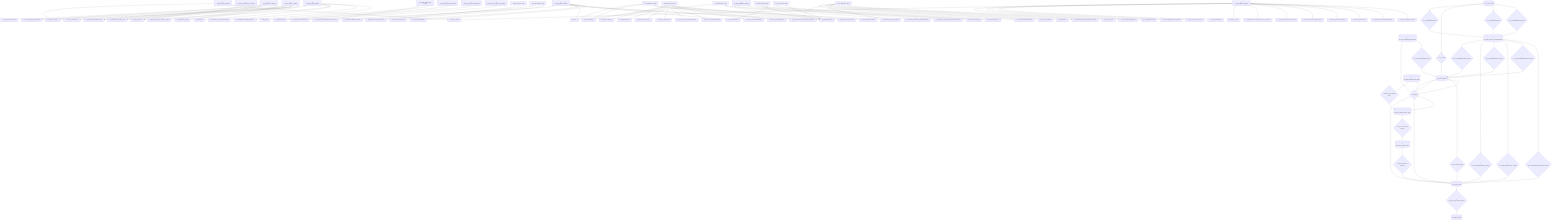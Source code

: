 ﻿graph TD
    TR_DEV_DAILY_0630AM[⏰ TR_DEV_DAILY_0630AM]
    TR_DEV_DAILY_0630AM --> pl_TBCO_to_NHSC
    TR_DEV_DAILY_0630AM --> pl_NHSC_V_KONP
    TR_DEV_DAILY_0630AM --> PL_Salesforce_Master
    TR_Dev_First_11Days_and_LastDay[⏰ TR_Dev_First_11Days_and_LastDay]
    TR_PRD_DAILY_1205AM[⏰ TR_PRD_DAILY_1205AM]
    TR_PRD_DAILY_1205AM --> PL_CALENDAR_FLAGS
    TR_PRD_DAILY_1205AM --> PL_MATERIAL_MASTER_DATA
    TR_PRD_DAILY_1205AM --> PL_CUSTOMER_MASTER_DATA
    TR_PRD_DAILY_1205AM --> PL_TBCO_MASTER_DATA
    TR_PRD_DAILY_1205AM --> PL_GET_Shipping_Days_Updates
    TR_DEV_DAILY_1205AM[⏰ TR_DEV_DAILY_1205AM]
    TR_DEV_DAILY_1205AM --> PL_CALENDAR_FLAGS
    TR_DEV_DAILY_1205AM --> PL_MATERIAL_MASTER_DATA
    TR_DEV_DAILY_1205AM --> PL_CUSTOMER_MASTER_DATA
    TR_DEV_DAILY_1205AM --> pl_NHSC_NHSC_RPT_AMDR_V_MARA
    TR_DEV_DAILY_1205AM --> PL_GET_Shipping_Days_Updates
    TR_DEV_DAILY_1205AM --> PL_Circana_Consumption
    TR_PRD_DAILY_Every_3_Hours[⏰ TR_PRD_DAILY_Every 3 Hours]
    TR_PRD_DAILY_Every_3_Hours --> SHP_Master
    TR_PRD_DAILY_Every_3_Hours --> PL_ColleagueDataMedicalMedia_TemplateFile
    TR_DEV_MON_TO_FRI_0500AM[⏰ TR_DEV_MON_TO_FRI_0500AM]
    TR_DEV_MON_TO_FRI_0500AM --> pl_IntegratedOrders
    TR_PRD_First_11Days_and_LastDay[⏰ TR_PRD_First_11Days_and_LastDay]
    TR_PRD_First_11Days_and_LastDay --> PL_Monthly_IncomeStatement
    TR_PRD_DAILY_1600[⏰ TR_PRD_DAILY_1600]
    TR_PRD_DAILY_1600 --> SNOWFLAKE_TO_DW_PIPELINE
    TR_PRD_DAILY_1600 --> PL_PURITAN_ORDER_HOURLY
    TR_DEV_DAILY_1600[⏰ TR_DEV_DAILY_1600]
    TR_DEV_DAILY_1600 --> SNOWFLAKE_TO_DW_PIPELINE
    TR_PRD_DAILY_0630AM[⏰ TR_PRD_DAILY_0630AM]
    TR_PRD_DAILY_0630AM --> PL_DEMAND_PLANNING_REPORTS
    TR_PRD_DAILY_0630AM --> PL_OSPREY_TO_AZURE_SYNAPSE
    TR_PRD_DAILY_0630AM --> pl_TBCO_to_NHSC
    TR_PRD_DAILY_0630AM --> PL_BasePrice
    TR_PRD_DAILY_0630AM --> PL_Salesforce_Master
    TR_PRD_DAILY_0700AM[⏰ TR_PRD_DAILY_0700AM]
    TR_PRD_DAILY_0700AM --> PL_PCard_ColleagueData
    TR_PRD_DAILY_0700AM --> PL_CostCenter_Reporting
    TR_PRD_DAILY_0700AM --> PL_OrderManagement
    TR_PRD_DAILY_0700AM --> pl_NHSC_Planned_Process_SnapShot_Master
    TR_PRD_DAILY_0700AM --> pl_AgeingStockReport
    TR_PRD_DAILY_0700AM --> pl_RRP4
    TR_PRD_DAILY_0700AM --> PL_ColleagueDataMedicalMedia_TemplateFile
    TR_PRD_DAILY_3AM[⏰ TR_PRD_DAILY_3AM]
    TR_PRD_DAILY_3AM --> pl_NHSC_GlobalSC_Master
    TR_PRD_DAILY_3AM --> pl_NHSC_Product_Hierarchy
    TR_PRD_DAILY_3AM --> pl_NHSC_V_BR_BillOfMaterial
    TR_PRD_DAILY_3AM --> pl_NHSC_V_GeneralMaterialData
    TR_PRD_DAILY_3AM --> pl_NHSC_V_MaterialDescriptions
    TR_PRD_DAILY_3AM --> pl_NHSC_V_MaterialGroupDescriptions
    TR_PRD_DAILY_3AM --> pl_NHSC_V_OOS_DATA
    TR_PRD_DAILY_3AM --> pl_NHSC_V_OOS_DATA_1
    TR_PRD_DAILY_3AM --> pl_GetVendorMaster
    TR_PRD_DAILY_3AM --> PL_AS400_BulkPlan
    TR_PRD_DAILY_3AM --> BOM_Master_FullLoad
    TR_PRD_MON_TO_FRI_0500AM[⏰ TR_PRD_MON_TO_FRI_0500AM]
    TR_PRD_MON_TO_FRI_0500AM --> pl_IntegratedOrders
    TR_PRD_MONTHLY_0600AM[⏰ TR_PRD_MONTHLY_0600AM]
    TR_PRD_MONTHLY_0600AM --> PL_OSPREY_TO_AZURE_SYNAPSE_SNAPSHOT
    TR_PRD_MONTHLY_0600AM --> PL_PURITAN_CUSTOMER_SEGMENTATION
    TR_PRD_DAILY_0300[⏰ TR_PRD_DAILY_0300]
    TR_PRD_DAILY_0300 --> PL_OrderStatusTracking
    TR_PRD_DAILY_0300 --> PL_OrderChangeLogIntegrated
    TR_PRD_DAILY_0300 --> PL_DWH_TO_OSD
    TR_PRD_DAILY_0300 --> PL_PURITAN_DATA_TO_AZURE
    TR_PRD_DAILY_0300 --> PL_PURITAN_SHIPEDGE_ORDERS_RECON
    TR_PRD_DAILY_0300 --> pl_NHSC_Planned_Process_SnapShot_Master
    TR_PRD_DAILY_0300 --> pl_PhysicalStock
    TR_PRD_DAILY_0300 --> pl_Get_AS400_Tables
    TR_PRD_DAILY_0400AM[⏰ TR_PRD_DAILY_0400AM]
    TR_PRD_DAILY_0400AM --> PL_GSC_ORDERHD_STATUS
    TR_PRD_DAILY_0400AM --> PL_PURITAN_SHPEDGE_INVENTORY
    TR_PRD_DAILY_0400AM --> PL_Master_Amazon_SFR
    TR_PRD_DAILY_0400AM --> PL_Master_Amazon_MarketShare
    TR_PRD_DAILY_0400AM --> PL_TBCO_PURITAN_AFRAME_DATA
    TR_PRD_DAILY_0400AM --> PL_GET_Customer_Master_Grouping
    TR_PRD_DAILY_0400AM --> PL_PURITAN_SETTLMT_PYMT_ADJ_TO_AZURE
    TR_PRD_DAILY_0400AM --> pl_NHSC_V_A004
    TR_PRD_DAILY_0400AM --> pl_NHSC_V_KONP
    TR_PRD_DAILY_0400AM --> PL_GET_ProductGroups
    TR_PRD_DAILY_0400AM --> PL_GET_Orgain_YTD_Actuals
    TR_PRD_DAILY_0400AM --> PL_AGILE_PQM_DATA_TO_AZURE
    TR_PRD_DAILY_2PM[⏰ TR_PRD_DAILY_2PM]
    TR_PRD_DAILY_2PM --> pl_AgeingStockReport
    TR_PRD_DAILY_2PM --> pl_GetDemandPlan_Hist
    TR_PRD_DAILY_2PM --> pl_RRP4
    TR_PRD_DAILY_9AM[⏰ TR_PRD_DAILY_9AM]
    TR_PRD_DAILY_9AM --> pl_AgeingStockReport
    TR_PRD_DAILY_9AM --> PL_PURITAN_DATA_TO_AZURE
    TR_PRD_DAILY_9AM --> pl_GetVendorMaster
    TR_PRD_DAILY_9AM --> pl_RRP4
    TR_DEV_DAILY_2PM[⏰ TR_DEV_DAILY_2PM]
    TR_DEV_DAILY_2PM --> pl_AgeingStockReport
    TR_DEV_DAILY_2PM --> pl_GetDemandPlan_Hist
    TR_DEV_DAILY_9AM[⏰ TR_DEV_DAILY_9AM]
    TR_DEV_DAILY_9AM --> PL_OrderManagement
    TR_DEV_DAILY_9AM --> pl_AgeingStockReport
    TR_DEV_DAILY_9AM --> PL_AmazonFactDetailSalesDaily
    TR_DEV_DAILY_9AM --> PL_Amazon_ESG_ERP
    DS_C2C_SAPHANA_B9E_Generic[(💾 DS_C2C_SAPHANA_B9E_Generic)] --> CD_CV_SALES_SUMMARY_PBI{🔄 CD_CV_SALES_SUMMARY_PBI}
    CD_CV_SALES_SUMMARY_PBI --> DS_ADLS_Generic[(💾 DS_ADLS_Generic)]
    DS_EDW_SNOWFLAKE_PROD[(💾 DS_EDW_SNOWFLAKE_PROD)] --> Copy_data1{🔄 Copy data1}
    Copy_data1 --> DS_ADLS_BLOB_Generic_COPY[(💾 DS_ADLS_BLOB_Generic_COPY)]
    DS_C2C_SAPHANA_B9E_Generic[(💾 DS_C2C_SAPHANA_B9E_Generic)] --> Copy_data1{🔄 Copy data1}
    Copy_data1 --> DS_ADLS_Generic[(💾 DS_ADLS_Generic)]
    DS_SQL_GSCDB[(💾 DS_SQL_GSCDB)] --> CD_V_MaterialGroupDescriptions{🔄 CD_V_MaterialGroupDescriptions}
    CD_V_MaterialGroupDescriptions --> DS_ADLS_Generic_DynamicDelimiter[(💾 DS_ADLS_Generic_DynamicDelimiter)]
    DS_ADLS_Generic_DynamicDelimiter[(💾 DS_ADLS_Generic_DynamicDelimiter)] --> CD_V_MaterialGroupDescriptions_Synapse{🔄 CD_V_MaterialGroupDescriptions_Synapse}
    CD_V_MaterialGroupDescriptions_Synapse --> DS_ASA_Generic[(💾 DS_ASA_Generic)]
    DS_ADLS_Generic_DynamicDelimiter[(💾 DS_ADLS_Generic_DynamicDelimiter)] --> CD_V_MaterialGroupDescriptions_Archive{🔄 CD_V_MaterialGroupDescriptions_Archive}
    CD_V_MaterialGroupDescriptions_Archive --> DS_ADLS_Generic[(💾 DS_ADLS_Generic)]
    DS_SQL_GSCDB[(💾 DS_SQL_GSCDB)] --> CD_V_MaterialDescriptions{🔄 CD_V_MaterialDescriptions}
    CD_V_MaterialDescriptions --> DS_ADLS_Generic_DynamicDelimiter[(💾 DS_ADLS_Generic_DynamicDelimiter)]
    DS_ADLS_Generic_DynamicDelimiter[(💾 DS_ADLS_Generic_DynamicDelimiter)] --> CD_V_MaterialDescriptions_Synapse{🔄 CD_V_MaterialDescriptions_Synapse}
    CD_V_MaterialDescriptions_Synapse --> DS_ASA_Generic[(💾 DS_ASA_Generic)]
    DS_ADLS_Generic_DynamicDelimiter[(💾 DS_ADLS_Generic_DynamicDelimiter)] --> CD_V_MaterialDescriptions_Archive{🔄 CD_V_MaterialDescriptions_Archive}
    CD_V_MaterialDescriptions_Archive --> DS_ADLS_Generic[(💾 DS_ADLS_Generic)]
    DS_ADLS_Generic[(💾 DS_ADLS_Generic)] --> Copy_data1{🔄 Copy data1}
    Copy_data1 --> DS_ASA_Generic[(💾 DS_ASA_Generic)]
    DS_SQL_GSCDB[(💾 DS_SQL_GSCDB)] --> CD_V_KONP{🔄 CD_V_KONP}
    CD_V_KONP --> DS_ADLS_Generic[(💾 DS_ADLS_Generic)]
    DS_ADLS_Generic[(💾 DS_ADLS_Generic)] --> CD_V_KONP_Synapse{🔄 CD_V_KONP_Synapse}
    CD_V_KONP_Synapse --> DS_ASA_Generic[(💾 DS_ASA_Generic)]
    DS_ASA_Generic[(💾 DS_ASA_Generic)] --> acty_sql_to_adls_extract_parquet{🔄 acty_sql_to_adls_extract_parquet}
    acty_sql_to_adls_extract_parquet --> ds_adls2_Parquet[(💾 ds_adls2_Parquet)]
    DS_EDW_SNOWFLAKE_PROD[(💾 DS_EDW_SNOWFLAKE_PROD)] --> Copy_From_SF_to_Public_Blob{🔄 Copy From SF to Public Blob}
    Copy_From_SF_to_Public_Blob --> DS_ADLS_BLOB_Generic_COPY[(💾 DS_ADLS_BLOB_Generic_COPY)]
    DS_ADLS_BLOB_Generic_COPY[(💾 DS_ADLS_BLOB_Generic_COPY)] --> Copy_From_Public_Blob_to_ADLS{🔄 Copy From Public Blob to ADLS}
    Copy_From_Public_Blob_to_ADLS --> DS_ADLS_Generic_COPY[(💾 DS_ADLS_Generic_COPY)]
    DS_ADLS_Generic_COPY[(💾 DS_ADLS_Generic_COPY)] --> Copy_from_ADLS_to_Synapse{🔄 Copy from ADLS to Synapse}
    Copy_from_ADLS_to_Synapse --> DS_ASA_Generic[(💾 DS_ASA_Generic)]
    DS_SQL_GSCDB[(💾 DS_SQL_GSCDB)] --> CD_V_PlantDataForMaterial{🔄 CD_V_PlantDataForMaterial}
    CD_V_PlantDataForMaterial --> DS_ADLS_Generic_DynamicDelimiter[(💾 DS_ADLS_Generic_DynamicDelimiter)]
    DS_ADLS_Generic_DynamicDelimiter[(💾 DS_ADLS_Generic_DynamicDelimiter)] --> CD_V_PlantDataForMaterial_Synapse{🔄 CD_V_PlantDataForMaterial_Synapse}
    CD_V_PlantDataForMaterial_Synapse --> DS_ASA_Generic[(💾 DS_ASA_Generic)]
    DS_ADLS_Generic_DynamicDelimiter[(💾 DS_ADLS_Generic_DynamicDelimiter)] --> CD_V_PlantDataForMaterial_Archive{🔄 CD_V_PlantDataForMaterial_Archive}
    CD_V_PlantDataForMaterial_Archive --> DS_ADLS_Generic[(💾 DS_ADLS_Generic)]
    DS_ADLS_Generic[(💾 DS_ADLS_Generic)] --> Copy_data1{🔄 Copy data1}
    Copy_data1 --> DS_ASA_Generic[(💾 DS_ASA_Generic)]
